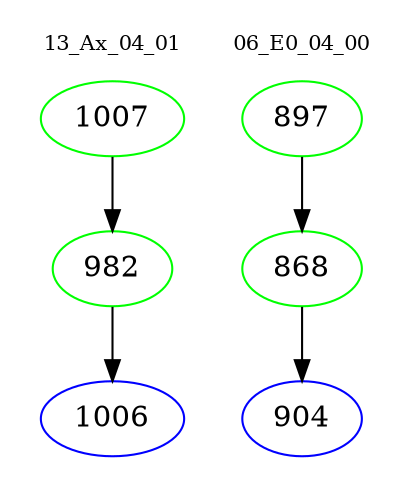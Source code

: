 digraph{
subgraph cluster_0 {
color = white
label = "13_Ax_04_01";
fontsize=10;
T0_1007 [label="1007", color="green"]
T0_1007 -> T0_982 [color="black"]
T0_982 [label="982", color="green"]
T0_982 -> T0_1006 [color="black"]
T0_1006 [label="1006", color="blue"]
}
subgraph cluster_1 {
color = white
label = "06_E0_04_00";
fontsize=10;
T1_897 [label="897", color="green"]
T1_897 -> T1_868 [color="black"]
T1_868 [label="868", color="green"]
T1_868 -> T1_904 [color="black"]
T1_904 [label="904", color="blue"]
}
}
